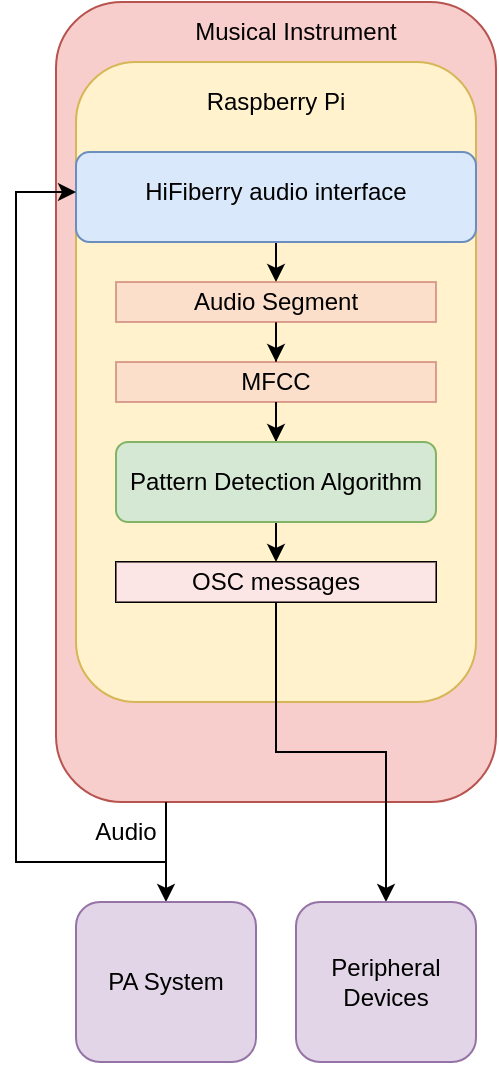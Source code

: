 <mxfile version="24.7.1" type="github">
  <diagram name="Page-1" id="PILFhnAOW0n-35w8fc6V">
    <mxGraphModel dx="574" dy="375" grid="1" gridSize="10" guides="1" tooltips="1" connect="1" arrows="1" fold="1" page="1" pageScale="1" pageWidth="850" pageHeight="1100" math="0" shadow="0">
      <root>
        <mxCell id="0" />
        <mxCell id="1" parent="0" />
        <mxCell id="oU9i9IO86WiGzP8Q6kBH-20" style="edgeStyle=orthogonalEdgeStyle;rounded=0;orthogonalLoop=1;jettySize=auto;html=1;exitX=0.25;exitY=1;exitDx=0;exitDy=0;entryX=0.5;entryY=0;entryDx=0;entryDy=0;" edge="1" parent="1" source="oU9i9IO86WiGzP8Q6kBH-1" target="oU9i9IO86WiGzP8Q6kBH-8">
          <mxGeometry relative="1" as="geometry" />
        </mxCell>
        <mxCell id="oU9i9IO86WiGzP8Q6kBH-1" value="" style="rounded=1;whiteSpace=wrap;html=1;fillColor=#f8cecc;strokeColor=#b85450;" vertex="1" parent="1">
          <mxGeometry x="160" y="40" width="220" height="400" as="geometry" />
        </mxCell>
        <mxCell id="oU9i9IO86WiGzP8Q6kBH-2" value="Musical Instrument" style="text;html=1;align=center;verticalAlign=middle;whiteSpace=wrap;rounded=0;" vertex="1" parent="1">
          <mxGeometry x="220" y="40" width="120" height="30" as="geometry" />
        </mxCell>
        <mxCell id="oU9i9IO86WiGzP8Q6kBH-3" value="" style="rounded=1;whiteSpace=wrap;html=1;fillColor=#fff2cc;strokeColor=#d6b656;" vertex="1" parent="1">
          <mxGeometry x="170" y="70" width="200" height="320" as="geometry" />
        </mxCell>
        <mxCell id="oU9i9IO86WiGzP8Q6kBH-4" value="Raspberry Pi" style="text;html=1;align=center;verticalAlign=middle;whiteSpace=wrap;rounded=0;" vertex="1" parent="1">
          <mxGeometry x="225" y="80" width="90" height="20" as="geometry" />
        </mxCell>
        <mxCell id="oU9i9IO86WiGzP8Q6kBH-24" style="edgeStyle=orthogonalEdgeStyle;rounded=0;orthogonalLoop=1;jettySize=auto;html=1;entryX=0.5;entryY=0;entryDx=0;entryDy=0;exitX=0.5;exitY=1;exitDx=0;exitDy=0;" edge="1" parent="1" source="oU9i9IO86WiGzP8Q6kBH-5" target="oU9i9IO86WiGzP8Q6kBH-12">
          <mxGeometry relative="1" as="geometry">
            <Array as="points">
              <mxPoint x="270" y="170" />
              <mxPoint x="270" y="170" />
            </Array>
          </mxGeometry>
        </mxCell>
        <mxCell id="oU9i9IO86WiGzP8Q6kBH-5" value="" style="rounded=1;whiteSpace=wrap;html=1;fillColor=#dae8fc;strokeColor=#6c8ebf;" vertex="1" parent="1">
          <mxGeometry x="170" y="115" width="200" height="45" as="geometry" />
        </mxCell>
        <mxCell id="oU9i9IO86WiGzP8Q6kBH-6" value="HiFiberry audio interface" style="text;html=1;align=center;verticalAlign=middle;whiteSpace=wrap;rounded=0;" vertex="1" parent="1">
          <mxGeometry x="170" y="120" width="200" height="30" as="geometry" />
        </mxCell>
        <mxCell id="oU9i9IO86WiGzP8Q6kBH-8" value="PA System" style="rounded=1;whiteSpace=wrap;html=1;fillColor=#e1d5e7;strokeColor=#9673a6;" vertex="1" parent="1">
          <mxGeometry x="170" y="490" width="90" height="80" as="geometry" />
        </mxCell>
        <mxCell id="oU9i9IO86WiGzP8Q6kBH-27" style="edgeStyle=orthogonalEdgeStyle;rounded=0;orthogonalLoop=1;jettySize=auto;html=1;entryX=0.5;entryY=0;entryDx=0;entryDy=0;" edge="1" parent="1" source="oU9i9IO86WiGzP8Q6kBH-11" target="oU9i9IO86WiGzP8Q6kBH-16">
          <mxGeometry relative="1" as="geometry" />
        </mxCell>
        <mxCell id="oU9i9IO86WiGzP8Q6kBH-11" value="" style="rounded=0;whiteSpace=wrap;html=1;fillColor=#f8cecc;strokeColor=#b85450;opacity=50;" vertex="1" parent="1">
          <mxGeometry x="190" y="180" width="160" height="20" as="geometry" />
        </mxCell>
        <mxCell id="oU9i9IO86WiGzP8Q6kBH-12" value="Audio Segment" style="text;html=1;align=center;verticalAlign=middle;whiteSpace=wrap;rounded=0;" vertex="1" parent="1">
          <mxGeometry x="190" y="180" width="160" height="20" as="geometry" />
        </mxCell>
        <mxCell id="oU9i9IO86WiGzP8Q6kBH-13" value="" style="rounded=0;whiteSpace=wrap;html=1;" vertex="1" parent="1">
          <mxGeometry x="190" y="320" width="160" height="20" as="geometry" />
        </mxCell>
        <mxCell id="oU9i9IO86WiGzP8Q6kBH-30" style="edgeStyle=orthogonalEdgeStyle;rounded=0;orthogonalLoop=1;jettySize=auto;html=1;" edge="1" parent="1" source="oU9i9IO86WiGzP8Q6kBH-14" target="oU9i9IO86WiGzP8Q6kBH-18">
          <mxGeometry relative="1" as="geometry" />
        </mxCell>
        <mxCell id="oU9i9IO86WiGzP8Q6kBH-14" value="OSC messages" style="text;html=1;align=center;verticalAlign=middle;whiteSpace=wrap;rounded=0;fillColor=#f8cecc;strokeColor=none;opacity=50;" vertex="1" parent="1">
          <mxGeometry x="190" y="320" width="160" height="20" as="geometry" />
        </mxCell>
        <mxCell id="oU9i9IO86WiGzP8Q6kBH-15" value="" style="rounded=0;whiteSpace=wrap;html=1;fillColor=#f8cecc;strokeColor=#b85450;opacity=50;" vertex="1" parent="1">
          <mxGeometry x="190" y="220" width="160" height="20" as="geometry" />
        </mxCell>
        <mxCell id="oU9i9IO86WiGzP8Q6kBH-32" style="edgeStyle=orthogonalEdgeStyle;rounded=0;orthogonalLoop=1;jettySize=auto;html=1;" edge="1" parent="1" source="oU9i9IO86WiGzP8Q6kBH-16" target="oU9i9IO86WiGzP8Q6kBH-17">
          <mxGeometry relative="1" as="geometry" />
        </mxCell>
        <mxCell id="oU9i9IO86WiGzP8Q6kBH-16" value="MFCC" style="text;html=1;align=center;verticalAlign=middle;whiteSpace=wrap;rounded=0;" vertex="1" parent="1">
          <mxGeometry x="190" y="220" width="160" height="20" as="geometry" />
        </mxCell>
        <mxCell id="oU9i9IO86WiGzP8Q6kBH-29" style="edgeStyle=orthogonalEdgeStyle;rounded=0;orthogonalLoop=1;jettySize=auto;html=1;entryX=0.5;entryY=0;entryDx=0;entryDy=0;" edge="1" parent="1" source="oU9i9IO86WiGzP8Q6kBH-17" target="oU9i9IO86WiGzP8Q6kBH-14">
          <mxGeometry relative="1" as="geometry">
            <Array as="points">
              <mxPoint x="270" y="310" />
              <mxPoint x="270" y="310" />
            </Array>
          </mxGeometry>
        </mxCell>
        <mxCell id="oU9i9IO86WiGzP8Q6kBH-17" value="Pattern Detection Algorithm" style="rounded=1;whiteSpace=wrap;html=1;fillColor=#d5e8d4;strokeColor=#82b366;" vertex="1" parent="1">
          <mxGeometry x="190" y="260" width="160" height="40" as="geometry" />
        </mxCell>
        <mxCell id="oU9i9IO86WiGzP8Q6kBH-18" value="Peripheral Devices" style="rounded=1;whiteSpace=wrap;html=1;fillColor=#e1d5e7;strokeColor=#9673a6;" vertex="1" parent="1">
          <mxGeometry x="280" y="490" width="90" height="80" as="geometry" />
        </mxCell>
        <mxCell id="oU9i9IO86WiGzP8Q6kBH-21" value="" style="endArrow=classic;html=1;rounded=0;entryX=0;entryY=0.5;entryDx=0;entryDy=0;exitX=0.25;exitY=1;exitDx=0;exitDy=0;" edge="1" parent="1" source="oU9i9IO86WiGzP8Q6kBH-1" target="oU9i9IO86WiGzP8Q6kBH-6">
          <mxGeometry width="50" height="50" relative="1" as="geometry">
            <mxPoint x="80" y="440" as="sourcePoint" />
            <mxPoint x="120" y="150" as="targetPoint" />
            <Array as="points">
              <mxPoint x="215" y="470" />
              <mxPoint x="140" y="470" />
              <mxPoint x="140" y="135" />
            </Array>
          </mxGeometry>
        </mxCell>
        <mxCell id="oU9i9IO86WiGzP8Q6kBH-31" value="Audio" style="text;html=1;align=center;verticalAlign=middle;whiteSpace=wrap;rounded=0;" vertex="1" parent="1">
          <mxGeometry x="165" y="440" width="60" height="30" as="geometry" />
        </mxCell>
      </root>
    </mxGraphModel>
  </diagram>
</mxfile>
